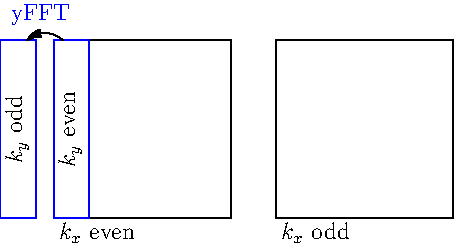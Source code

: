 size(8cm,0);


//pair center(path g) {return 0.5*(min(g)+max(g));}


void drawboxes(pair z=(0,0), pair p=(1,1))
{
  path g=box((0,0),p);
  draw(shift(z)*g);
}
path g;
pair b=(1,1), a=(0,0), z=(0,0);

g=box(a,b);
draw(shift(z)*g);
label("$k_x$ even",z,SE);

g=box(a,b);
z=(1.25,0);
draw(shift(z)*g);
label("$k_x$ odd",z,SE);

frame f1;
real w=0.2;
g=box(a,(w,1));
z=(0,0);
draw(shift(z)*g,blue);
//label("$k_y$ even",z+(0,0.5),E,red);
label(f1,"$k_y$ even",z+(0,0.5));
add(rotate(90)*f1,z+(0,0.5),E);

frame f2;
z=(-1.5*w,0);
draw(shift(z)*g,blue);
label(f2,"$k_y$ odd",z+(0,0.5));
add(rotate(90)*f2,z+(0,0.5),E);


//Arrows between boxes
draw((0.05,1){NW}..{SW}(-0.15,1),EndArrow);
label("yFFT",(-0.075,1.05),N,blue);


